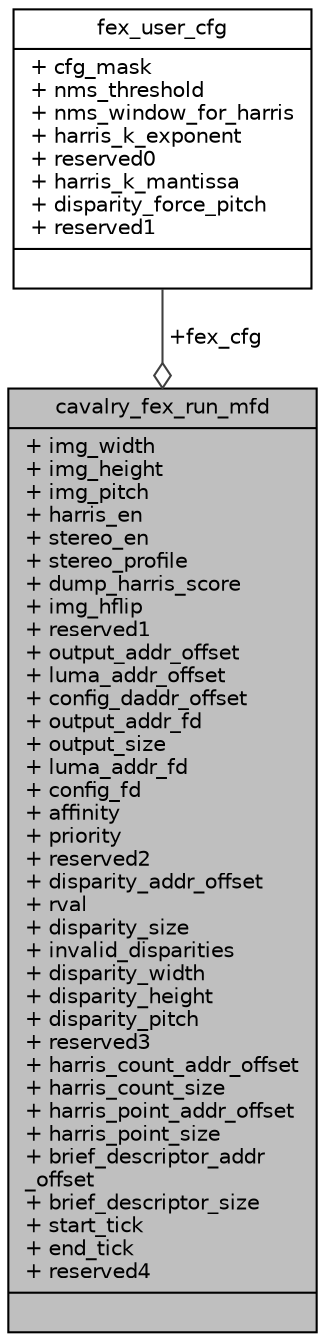 digraph "cavalry_fex_run_mfd"
{
 // INTERACTIVE_SVG=YES
 // LATEX_PDF_SIZE
  bgcolor="transparent";
  edge [fontname="Helvetica",fontsize="10",labelfontname="Helvetica",labelfontsize="10"];
  node [fontname="Helvetica",fontsize="10",shape=record];
  Node1 [label="{cavalry_fex_run_mfd\n|+ img_width\l+ img_height\l+ img_pitch\l+ harris_en\l+ stereo_en\l+ stereo_profile\l+ dump_harris_score\l+ img_hflip\l+ reserved1\l+ output_addr_offset\l+ luma_addr_offset\l+ config_daddr_offset\l+ output_addr_fd\l+ output_size\l+ luma_addr_fd\l+ config_fd\l+ affinity\l+ priority\l+ reserved2\l+ disparity_addr_offset\l+ rval\l+ disparity_size\l+ invalid_disparities\l+ disparity_width\l+ disparity_height\l+ disparity_pitch\l+ reserved3\l+ harris_count_addr_offset\l+ harris_count_size\l+ harris_point_addr_offset\l+ harris_point_size\l+ brief_descriptor_addr\l_offset\l+ brief_descriptor_size\l+ start_tick\l+ end_tick\l+ reserved4\l|}",height=0.2,width=0.4,color="black", fillcolor="grey75", style="filled", fontcolor="black",tooltip=" "];
  Node2 -> Node1 [color="grey25",fontsize="10",style="solid",label=" +fex_cfg" ,arrowhead="odiamond",fontname="Helvetica"];
  Node2 [label="{fex_user_cfg\n|+ cfg_mask\l+ nms_threshold\l+ nms_window_for_harris\l+ harris_k_exponent\l+ reserved0\l+ harris_k_mantissa\l+ disparity_force_pitch\l+ reserved1\l|}",height=0.2,width=0.4,color="black",URL="$db/d0c/structfex__user__cfg.html",tooltip=" "];
}
